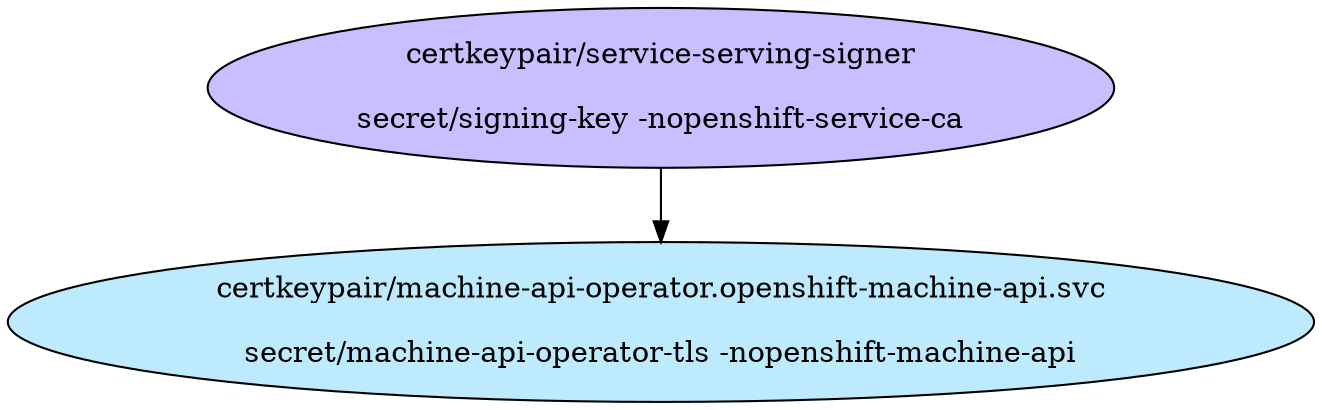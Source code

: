 digraph "Local Certificate" {
  // Node definitions.
  1 [
    label="certkeypair/service-serving-signer\n\nsecret/signing-key -nopenshift-service-ca\n"
    style=filled
    fillcolor="#c7bfff"
  ];
  60 [
    label="certkeypair/machine-api-operator.openshift-machine-api.svc\n\nsecret/machine-api-operator-tls -nopenshift-machine-api\n"
    style=filled
    fillcolor="#bdebfd"
  ];

  // Edge definitions.
  1 -> 60;
}